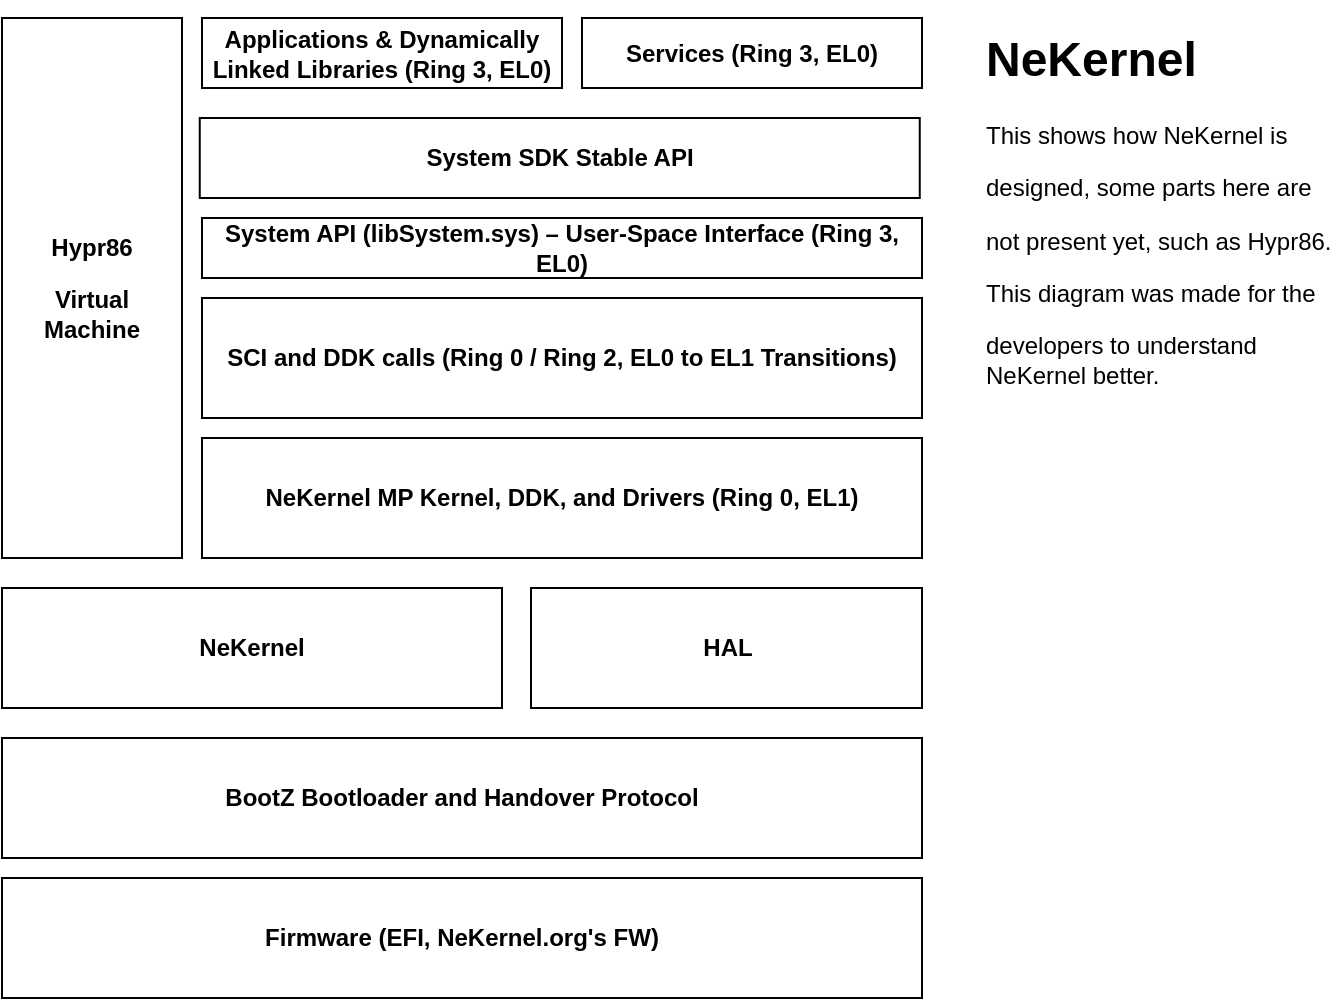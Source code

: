 <mxfile>
    <diagram name="Page-1" id="lDkK2i6CeL2VbSOVDvrP">
        <mxGraphModel dx="960" dy="709" grid="1" gridSize="10" guides="1" tooltips="1" connect="1" arrows="1" fold="1" page="1" pageScale="1" pageWidth="827" pageHeight="1169" math="0" shadow="0">
            <root>
                <mxCell id="0"/>
                <mxCell id="1" parent="0"/>
                <mxCell id="ifhO3zQZNW-sXvZMTmu8-2" value="&lt;p class=&quot;p1&quot;&gt;&lt;b&gt;System API (libSystem.sys&lt;/b&gt;&lt;b style=&quot;background-color: transparent;&quot;&gt;) – User-Space Interface (Ring 3, EL0)&lt;/b&gt;&lt;/p&gt;" style="rounded=0;whiteSpace=wrap;html=1;" parent="1" vertex="1">
                    <mxGeometry x="240" y="340" width="360" height="30" as="geometry"/>
                </mxCell>
                <mxCell id="ifhO3zQZNW-sXvZMTmu8-3" value="&lt;p class=&quot;p1&quot;&gt;&lt;b&gt;Applications &amp;amp; Dynamically Linked Libraries (Ring 3, EL0)&lt;/b&gt;&lt;/p&gt;" style="rounded=0;whiteSpace=wrap;html=1;" parent="1" vertex="1">
                    <mxGeometry x="240" y="240" width="180" height="35" as="geometry"/>
                </mxCell>
                <mxCell id="ifhO3zQZNW-sXvZMTmu8-13" value="&lt;p class=&quot;p1&quot;&gt;&lt;b&gt;NeKernel MP Kernel, DDK, and Drivers (Ring 0, EL1)&lt;/b&gt;&lt;/p&gt;" style="rounded=0;whiteSpace=wrap;html=1;" parent="1" vertex="1">
                    <mxGeometry x="240" y="450" width="360" height="60" as="geometry"/>
                </mxCell>
                <mxCell id="4" value="&lt;p class=&quot;p1&quot;&gt;&lt;b&gt;SCI and DDK calls (Ring 0 / Ring 2, EL0 to EL1 Transitions)&lt;/b&gt;&lt;/p&gt;" style="rounded=0;whiteSpace=wrap;html=1;" parent="1" vertex="1">
                    <mxGeometry x="240" y="380" width="360" height="60" as="geometry"/>
                </mxCell>
                <mxCell id="5" value="&lt;p class=&quot;p1&quot;&gt;&lt;b&gt;HAL&lt;/b&gt;&lt;/p&gt;" style="rounded=0;whiteSpace=wrap;html=1;" parent="1" vertex="1">
                    <mxGeometry x="404.5" y="525" width="195.5" height="60" as="geometry"/>
                </mxCell>
                <mxCell id="6" value="&lt;p class=&quot;p1&quot;&gt;&lt;b&gt;NeKernel&lt;/b&gt;&lt;/p&gt;" style="rounded=0;whiteSpace=wrap;html=1;" parent="1" vertex="1">
                    <mxGeometry x="140" y="525" width="250" height="60" as="geometry"/>
                </mxCell>
                <mxCell id="7" value="&lt;p class=&quot;p1&quot;&gt;&lt;b&gt;BootZ Bootloader and Handover Protocol&lt;/b&gt;&lt;/p&gt;" style="rounded=0;whiteSpace=wrap;html=1;" parent="1" vertex="1">
                    <mxGeometry x="140" y="600" width="460" height="60" as="geometry"/>
                </mxCell>
                <mxCell id="9" value="&lt;p class=&quot;p1&quot;&gt;&lt;b&gt;Firmware (EFI, NeKernel.org&#39;s FW)&lt;/b&gt;&lt;/p&gt;" style="rounded=0;whiteSpace=wrap;html=1;" parent="1" vertex="1">
                    <mxGeometry x="140" y="670" width="460" height="60" as="geometry"/>
                </mxCell>
                <mxCell id="13" value="&lt;p class=&quot;p1&quot;&gt;&lt;b&gt;System SDK Stable API&lt;/b&gt;&lt;/p&gt;" style="rounded=0;whiteSpace=wrap;html=1;" parent="1" vertex="1">
                    <mxGeometry x="238.88" y="290" width="360" height="40" as="geometry"/>
                </mxCell>
                <mxCell id="15" value="&lt;p class=&quot;p1&quot;&gt;&lt;b&gt;Services (Ring 3, EL0)&lt;/b&gt;&lt;/p&gt;" style="rounded=0;whiteSpace=wrap;html=1;" vertex="1" parent="1">
                    <mxGeometry x="430" y="240" width="170" height="35" as="geometry"/>
                </mxCell>
                <mxCell id="16" value="&lt;p class=&quot;p1&quot;&gt;&lt;b&gt;Hypr86&lt;/b&gt;&lt;/p&gt;&lt;p class=&quot;p1&quot;&gt;&lt;b&gt;Virtual Machine&lt;/b&gt;&lt;/p&gt;" style="rounded=0;whiteSpace=wrap;html=1;" vertex="1" parent="1">
                    <mxGeometry x="140" y="240" width="90" height="270" as="geometry"/>
                </mxCell>
                <mxCell id="19" value="&lt;h1 style=&quot;margin-top: 0px;&quot;&gt;NeKernel&lt;/h1&gt;&lt;p&gt;This shows how NeKernel is&lt;/p&gt;&lt;p&gt;designed, some parts here are&lt;/p&gt;&lt;p&gt;not present yet, such as Hypr86.&lt;/p&gt;&lt;p&gt;This diagram was made for the&lt;/p&gt;&lt;p&gt;developers to understand NeKernel better.&lt;/p&gt;" style="text;html=1;whiteSpace=wrap;overflow=hidden;rounded=0;" vertex="1" parent="1">
                    <mxGeometry x="630" y="240" width="180" height="190" as="geometry"/>
                </mxCell>
            </root>
        </mxGraphModel>
    </diagram>
</mxfile>